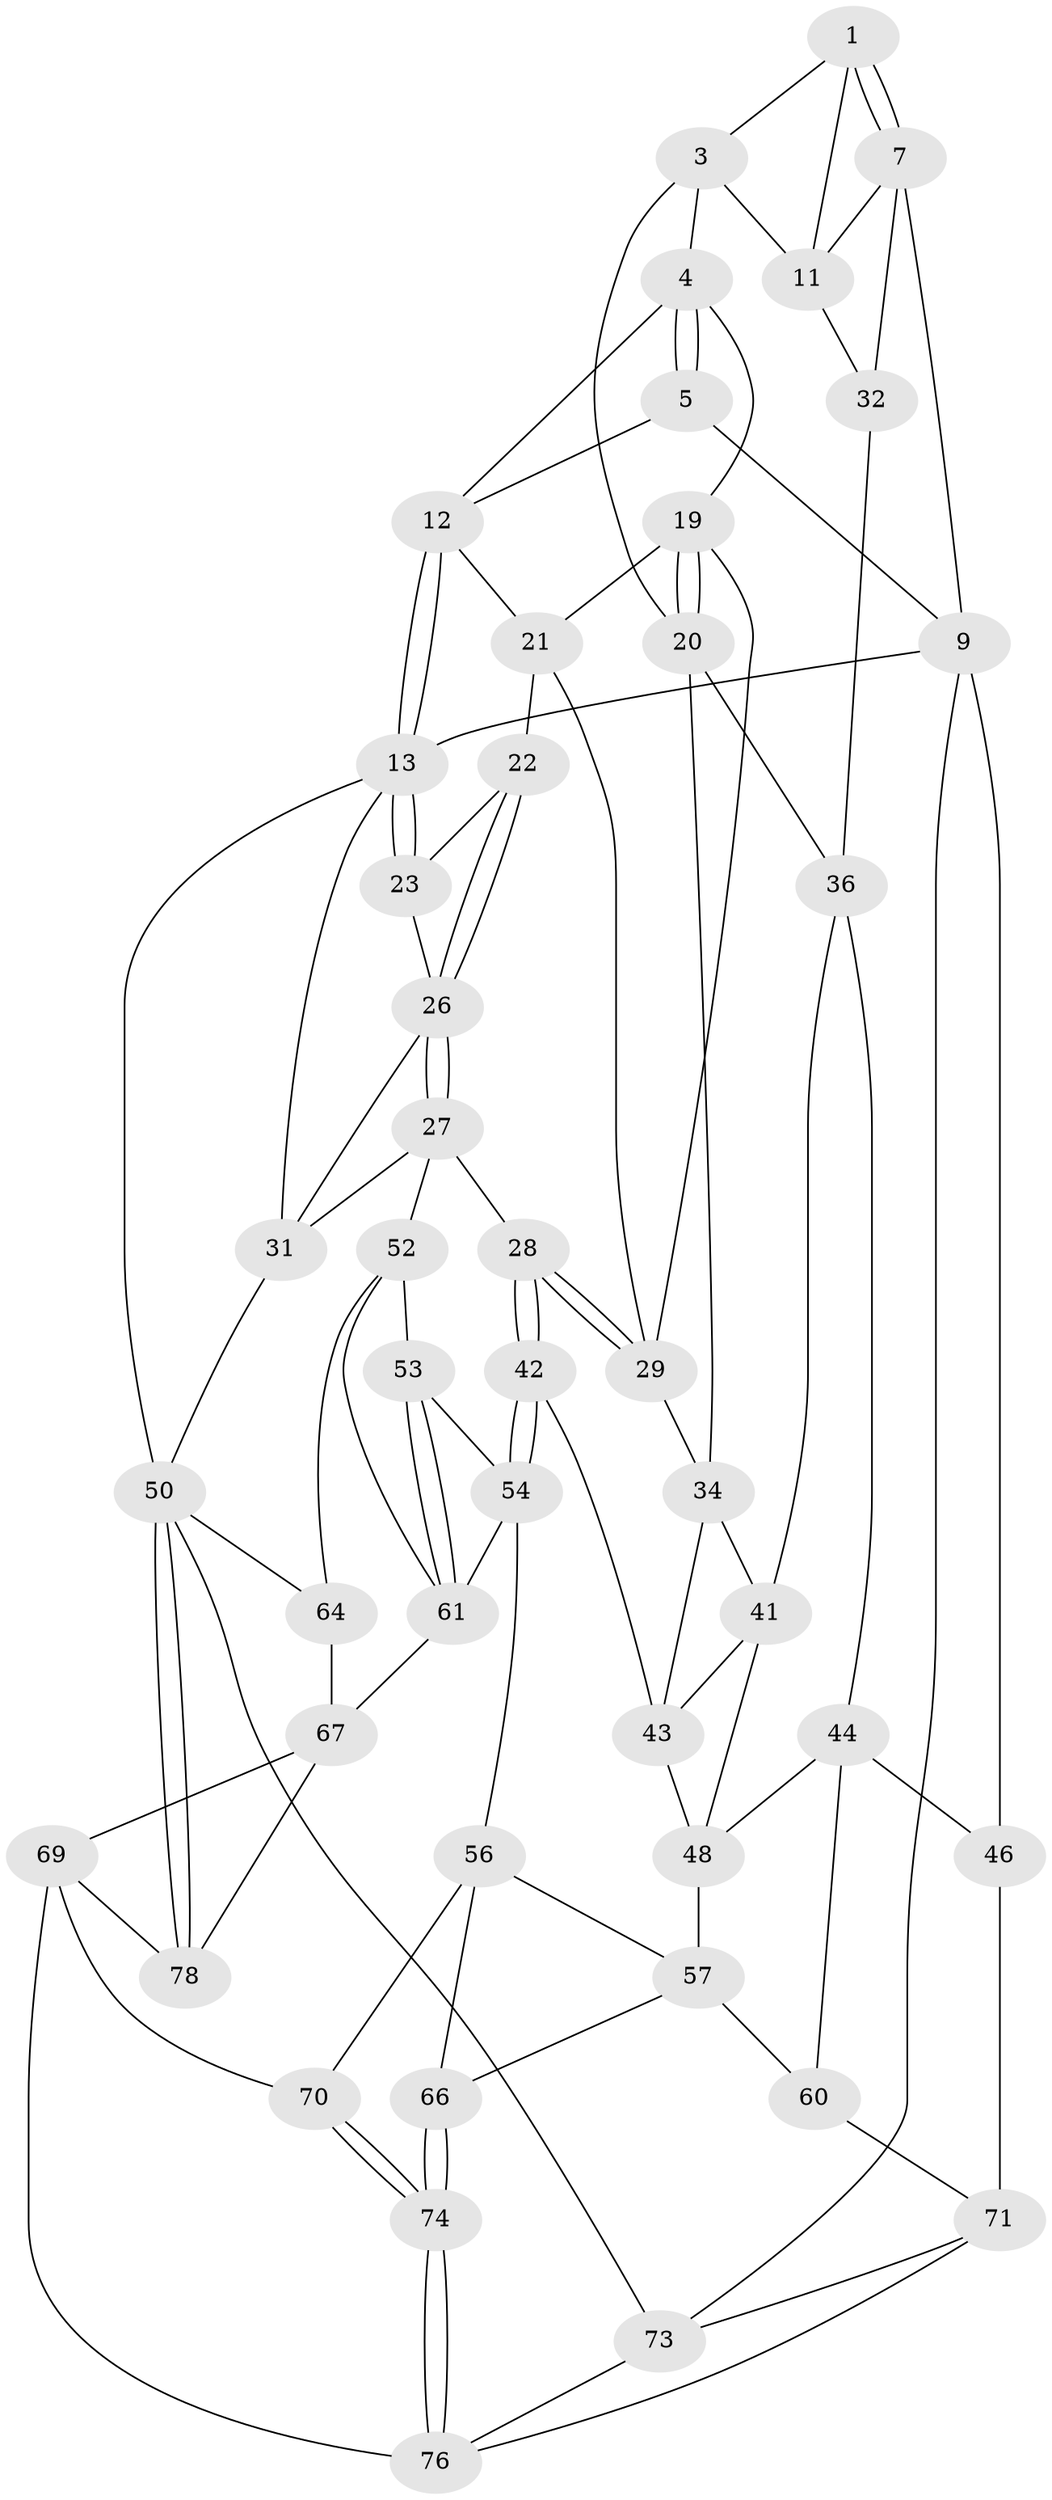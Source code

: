 // Generated by graph-tools (version 1.1) at 2025/52/02/27/25 19:52:37]
// undirected, 46 vertices, 101 edges
graph export_dot {
graph [start="1"]
  node [color=gray90,style=filled];
  1 [pos="+0.11786820658730945+0.05919174640918516",super="+2"];
  3 [pos="+0.38251410325701296+0.05678407772721628",super="+17"];
  4 [pos="+0.482898351408441+0",super="+16"];
  5 [pos="+0.512828147362127+0",super="+6"];
  7 [pos="+0.09868388395826096+0.11735087424727135",super="+8"];
  9 [pos="+0+0.35281611327240864",super="+10"];
  11 [pos="+0.21364254741540634+0.2315274905495142",super="+18"];
  12 [pos="+0.6223942111435466+0",super="+15"];
  13 [pos="+1+0",super="+14"];
  19 [pos="+0.5556158213615984+0.2494044620593638",super="+25"];
  20 [pos="+0.4353249724101514+0.3124110978747919",super="+35"];
  21 [pos="+0.738874063885439+0.18548348254260344",super="+24"];
  22 [pos="+0.7918466269103438+0.20381704634823355"];
  23 [pos="+0.8756626696742498+0.11069479673122765"];
  26 [pos="+0.8184375932973952+0.3163122771745745",super="+30"];
  27 [pos="+0.8031726045911897+0.4325749263218621",super="+39"];
  28 [pos="+0.7988494864661148+0.43311469117803186"];
  29 [pos="+0.7461058838809494+0.3964303864799531",super="+33"];
  31 [pos="+1+0.044280283918172285",super="+38"];
  32 [pos="+0.21000787324412162+0.33339116607707703"];
  34 [pos="+0.5539011713086174+0.40669984678787435",super="+40"];
  36 [pos="+0.42245186937521984+0.42694676766302203",super="+37"];
  41 [pos="+0.4661219028836864+0.4549929480910453",super="+47"];
  42 [pos="+0.673976850708008+0.5319582411466719"];
  43 [pos="+0.6448384132296892+0.5340792887573026",super="+49"];
  44 [pos="+0.24749238919420413+0.5879116715377494",super="+45"];
  46 [pos="+0+0.639881687300746"];
  48 [pos="+0.3778014295314929+0.610490136871804",super="+58"];
  50 [pos="+1+1",super="+51"];
  52 [pos="+0.8900203832019605+0.7219670736727104",super="+63"];
  53 [pos="+0.7512362570774511+0.7377175161812283"];
  54 [pos="+0.7132134764473971+0.7360083389269406",super="+55"];
  56 [pos="+0.6291037370532533+0.7792802521210553",super="+65"];
  57 [pos="+0.5162539291710586+0.7260220905507976",super="+59"];
  60 [pos="+0.25489716195830475+0.7945114721597564"];
  61 [pos="+0.7985964840632621+0.9724185370179691",super="+62"];
  64 [pos="+1+0.953969519879303"];
  66 [pos="+0.3958082366905674+0.9278544697612677"];
  67 [pos="+0.7832309134727856+0.9987774049907714",super="+68"];
  69 [pos="+0.6328932553577267+0.9288094147061962",super="+75"];
  70 [pos="+0.6083422701073752+0.8957876908371858"];
  71 [pos="+0.16868536184715704+0.9086081703295548",super="+72"];
  73 [pos="+0+1"];
  74 [pos="+0.41661180607026294+1"];
  76 [pos="+0.40948755258523417+1",super="+77"];
  78 [pos="+0.7725463343981677+1"];
  1 -- 7;
  1 -- 7;
  1 -- 3;
  1 -- 11;
  3 -- 4;
  3 -- 11;
  3 -- 20;
  4 -- 5;
  4 -- 5;
  4 -- 19;
  4 -- 12;
  5 -- 12;
  5 -- 9;
  7 -- 11;
  7 -- 32;
  7 -- 9;
  9 -- 46;
  9 -- 73;
  9 -- 13;
  11 -- 32;
  12 -- 13;
  12 -- 13;
  12 -- 21;
  13 -- 23;
  13 -- 23;
  13 -- 50;
  13 -- 31;
  19 -- 20;
  19 -- 20;
  19 -- 29;
  19 -- 21;
  20 -- 34;
  20 -- 36;
  21 -- 22;
  21 -- 29;
  22 -- 23;
  22 -- 26;
  22 -- 26;
  23 -- 26;
  26 -- 27;
  26 -- 27;
  26 -- 31;
  27 -- 28;
  27 -- 52;
  27 -- 31;
  28 -- 29;
  28 -- 29;
  28 -- 42;
  28 -- 42;
  29 -- 34;
  31 -- 50;
  32 -- 36;
  34 -- 41;
  34 -- 43;
  36 -- 41;
  36 -- 44;
  41 -- 48;
  41 -- 43;
  42 -- 43;
  42 -- 54;
  42 -- 54;
  43 -- 48;
  44 -- 48;
  44 -- 46;
  44 -- 60;
  46 -- 71;
  48 -- 57;
  50 -- 78;
  50 -- 78;
  50 -- 73;
  50 -- 64;
  52 -- 53;
  52 -- 64;
  52 -- 61;
  53 -- 54;
  53 -- 61;
  53 -- 61;
  54 -- 56;
  54 -- 61;
  56 -- 57;
  56 -- 66;
  56 -- 70;
  57 -- 66;
  57 -- 60;
  60 -- 71;
  61 -- 67;
  64 -- 67;
  66 -- 74;
  66 -- 74;
  67 -- 69;
  67 -- 78;
  69 -- 70;
  69 -- 76;
  69 -- 78;
  70 -- 74;
  70 -- 74;
  71 -- 76;
  71 -- 73;
  73 -- 76;
  74 -- 76;
  74 -- 76;
}
